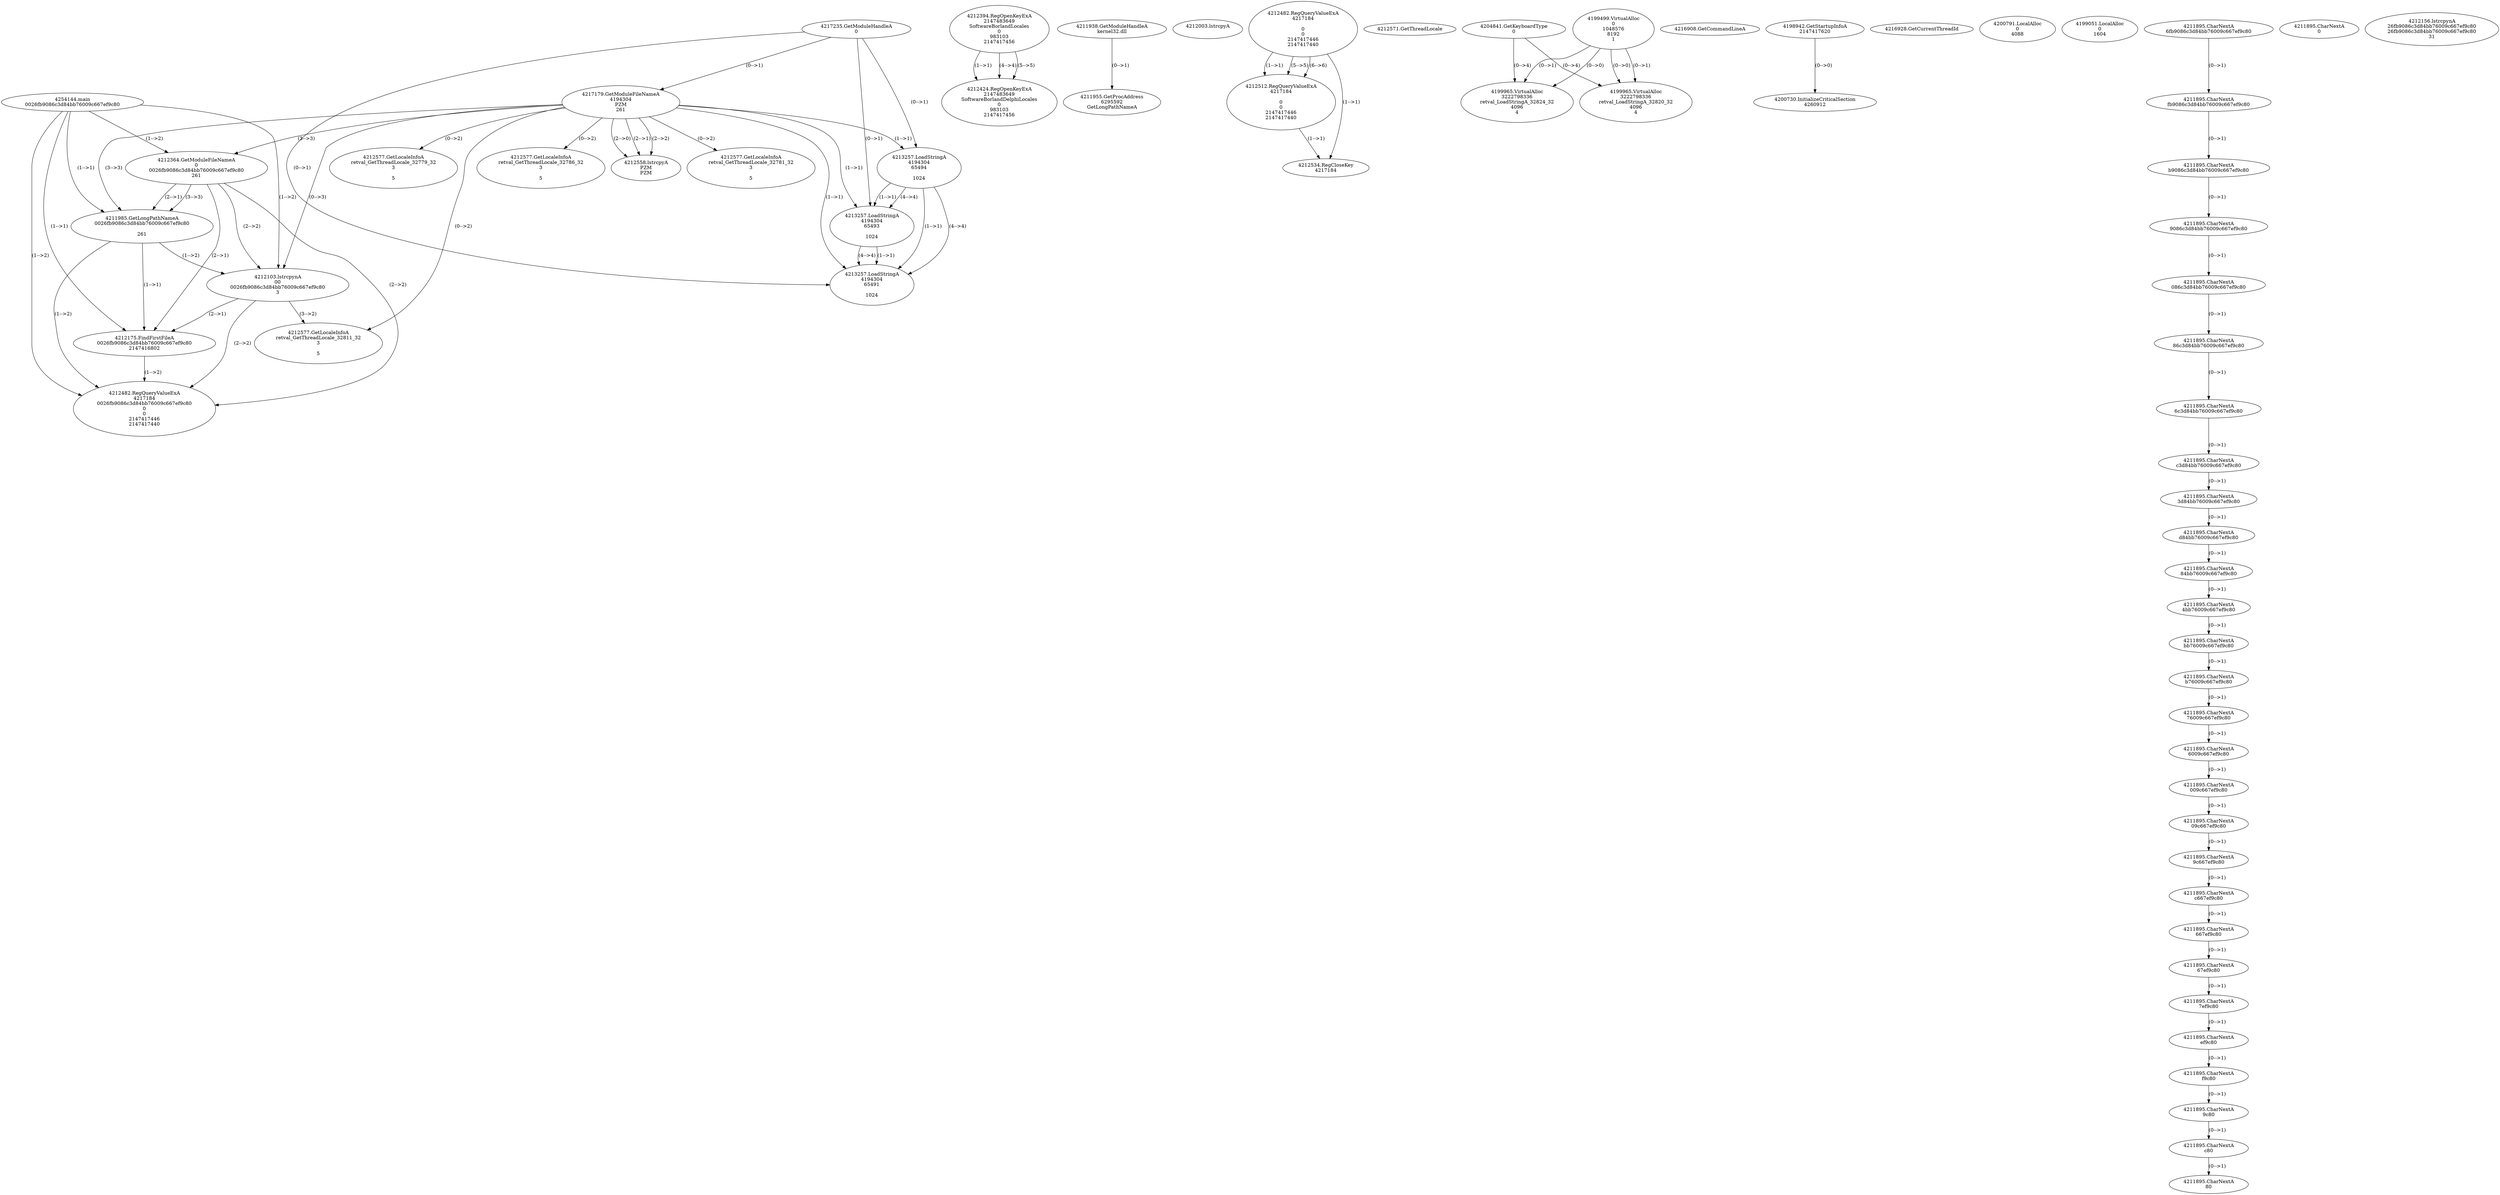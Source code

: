 // Global SCDG with merge call
digraph {
	0 [label="4254144.main
0026fb9086c3d84bb76009c667ef9c80"]
	1 [label="4217235.GetModuleHandleA
0"]
	2 [label="4217179.GetModuleFileNameA
4194304
PZM
261"]
	1 -> 2 [label="(0-->1)"]
	3 [label="4212364.GetModuleFileNameA
0
0026fb9086c3d84bb76009c667ef9c80
261"]
	0 -> 3 [label="(1-->2)"]
	2 -> 3 [label="(3-->3)"]
	4 [label="4212394.RegOpenKeyExA
2147483649
Software\Borland\Locales
0
983103
2147417456"]
	5 [label="4212424.RegOpenKeyExA
2147483649
Software\Borland\Delphi\Locales
0
983103
2147417456"]
	4 -> 5 [label="(1-->1)"]
	4 -> 5 [label="(4-->4)"]
	4 -> 5 [label="(5-->5)"]
	6 [label="4211938.GetModuleHandleA
kernel32.dll"]
	7 [label="4211955.GetProcAddress
6295592
GetLongPathNameA"]
	6 -> 7 [label="(0-->1)"]
	8 [label="4211985.GetLongPathNameA
0026fb9086c3d84bb76009c667ef9c80

261"]
	0 -> 8 [label="(1-->1)"]
	3 -> 8 [label="(2-->1)"]
	2 -> 8 [label="(3-->3)"]
	3 -> 8 [label="(3-->3)"]
	9 [label="4212003.lstrcpyA

"]
	10 [label="4212482.RegQueryValueExA
4217184

0
0
2147417446
2147417440"]
	11 [label="4212512.RegQueryValueExA
4217184

0
0
2147417446
2147417440"]
	10 -> 11 [label="(1-->1)"]
	10 -> 11 [label="(5-->5)"]
	10 -> 11 [label="(6-->6)"]
	12 [label="4212534.RegCloseKey
4217184"]
	10 -> 12 [label="(1-->1)"]
	11 -> 12 [label="(1-->1)"]
	13 [label="4212558.lstrcpyA
PZM
PZM"]
	2 -> 13 [label="(2-->1)"]
	2 -> 13 [label="(2-->2)"]
	2 -> 13 [label="(2-->0)"]
	14 [label="4212571.GetThreadLocale
"]
	15 [label="4212577.GetLocaleInfoA
retval_GetThreadLocale_32781_32
3

5"]
	2 -> 15 [label="(0-->2)"]
	16 [label="4204841.GetKeyboardType
0"]
	17 [label="4216908.GetCommandLineA
"]
	18 [label="4198942.GetStartupInfoA
2147417620"]
	19 [label="4216928.GetCurrentThreadId
"]
	20 [label="4213257.LoadStringA
4194304
65494

1024"]
	1 -> 20 [label="(0-->1)"]
	2 -> 20 [label="(1-->1)"]
	21 [label="4213257.LoadStringA
4194304
65493

1024"]
	1 -> 21 [label="(0-->1)"]
	2 -> 21 [label="(1-->1)"]
	20 -> 21 [label="(1-->1)"]
	20 -> 21 [label="(4-->4)"]
	22 [label="4213257.LoadStringA
4194304
65491

1024"]
	1 -> 22 [label="(0-->1)"]
	2 -> 22 [label="(1-->1)"]
	20 -> 22 [label="(1-->1)"]
	21 -> 22 [label="(1-->1)"]
	20 -> 22 [label="(4-->4)"]
	21 -> 22 [label="(4-->4)"]
	23 [label="4200730.InitializeCriticalSection
4260912"]
	18 -> 23 [label="(0-->0)"]
	24 [label="4200791.LocalAlloc
0
4088"]
	25 [label="4199499.VirtualAlloc
0
1048576
8192
1"]
	26 [label="4199051.LocalAlloc
0
1604"]
	27 [label="4199965.VirtualAlloc
3222798336
retval_LoadStringA_32820_32
4096
4"]
	25 -> 27 [label="(0-->1)"]
	16 -> 27 [label="(0-->4)"]
	25 -> 27 [label="(0-->0)"]
	28 [label="4212577.GetLocaleInfoA
retval_GetThreadLocale_32779_32
3

5"]
	2 -> 28 [label="(0-->2)"]
	29 [label="4212577.GetLocaleInfoA
retval_GetThreadLocale_32786_32
3

5"]
	2 -> 29 [label="(0-->2)"]
	30 [label="4212103.lstrcpynA
00
0026fb9086c3d84bb76009c667ef9c80
3"]
	0 -> 30 [label="(1-->2)"]
	3 -> 30 [label="(2-->2)"]
	8 -> 30 [label="(1-->2)"]
	2 -> 30 [label="(0-->3)"]
	31 [label="4211895.CharNextA
6fb9086c3d84bb76009c667ef9c80"]
	32 [label="4211895.CharNextA
fb9086c3d84bb76009c667ef9c80"]
	31 -> 32 [label="(0-->1)"]
	33 [label="4211895.CharNextA
b9086c3d84bb76009c667ef9c80"]
	32 -> 33 [label="(0-->1)"]
	34 [label="4211895.CharNextA
9086c3d84bb76009c667ef9c80"]
	33 -> 34 [label="(0-->1)"]
	35 [label="4211895.CharNextA
086c3d84bb76009c667ef9c80"]
	34 -> 35 [label="(0-->1)"]
	36 [label="4211895.CharNextA
86c3d84bb76009c667ef9c80"]
	35 -> 36 [label="(0-->1)"]
	37 [label="4211895.CharNextA
6c3d84bb76009c667ef9c80"]
	36 -> 37 [label="(0-->1)"]
	38 [label="4211895.CharNextA
c3d84bb76009c667ef9c80"]
	37 -> 38 [label="(0-->1)"]
	39 [label="4211895.CharNextA
3d84bb76009c667ef9c80"]
	38 -> 39 [label="(0-->1)"]
	40 [label="4211895.CharNextA
d84bb76009c667ef9c80"]
	39 -> 40 [label="(0-->1)"]
	41 [label="4211895.CharNextA
84bb76009c667ef9c80"]
	40 -> 41 [label="(0-->1)"]
	42 [label="4211895.CharNextA
4bb76009c667ef9c80"]
	41 -> 42 [label="(0-->1)"]
	43 [label="4211895.CharNextA
bb76009c667ef9c80"]
	42 -> 43 [label="(0-->1)"]
	44 [label="4211895.CharNextA
b76009c667ef9c80"]
	43 -> 44 [label="(0-->1)"]
	45 [label="4211895.CharNextA
76009c667ef9c80"]
	44 -> 45 [label="(0-->1)"]
	46 [label="4211895.CharNextA
6009c667ef9c80"]
	45 -> 46 [label="(0-->1)"]
	47 [label="4211895.CharNextA
009c667ef9c80"]
	46 -> 47 [label="(0-->1)"]
	48 [label="4211895.CharNextA
09c667ef9c80"]
	47 -> 48 [label="(0-->1)"]
	49 [label="4211895.CharNextA
9c667ef9c80"]
	48 -> 49 [label="(0-->1)"]
	50 [label="4211895.CharNextA
c667ef9c80"]
	49 -> 50 [label="(0-->1)"]
	51 [label="4211895.CharNextA
667ef9c80"]
	50 -> 51 [label="(0-->1)"]
	52 [label="4211895.CharNextA
67ef9c80"]
	51 -> 52 [label="(0-->1)"]
	53 [label="4211895.CharNextA
7ef9c80"]
	52 -> 53 [label="(0-->1)"]
	54 [label="4211895.CharNextA
ef9c80"]
	53 -> 54 [label="(0-->1)"]
	55 [label="4211895.CharNextA
f9c80"]
	54 -> 55 [label="(0-->1)"]
	56 [label="4211895.CharNextA
9c80"]
	55 -> 56 [label="(0-->1)"]
	57 [label="4211895.CharNextA
c80"]
	56 -> 57 [label="(0-->1)"]
	58 [label="4211895.CharNextA
80"]
	57 -> 58 [label="(0-->1)"]
	59 [label="4211895.CharNextA
0"]
	60 [label="4212156.lstrcpynA
26fb9086c3d84bb76009c667ef9c80
26fb9086c3d84bb76009c667ef9c80
31"]
	61 [label="4212175.FindFirstFileA
0026fb9086c3d84bb76009c667ef9c80
2147416802"]
	0 -> 61 [label="(1-->1)"]
	3 -> 61 [label="(2-->1)"]
	8 -> 61 [label="(1-->1)"]
	30 -> 61 [label="(2-->1)"]
	62 [label="4212482.RegQueryValueExA
4217184
0026fb9086c3d84bb76009c667ef9c80
0
0
2147417446
2147417440"]
	0 -> 62 [label="(1-->2)"]
	3 -> 62 [label="(2-->2)"]
	8 -> 62 [label="(1-->2)"]
	30 -> 62 [label="(2-->2)"]
	61 -> 62 [label="(1-->2)"]
	63 [label="4212577.GetLocaleInfoA
retval_GetThreadLocale_32811_32
3

5"]
	2 -> 63 [label="(0-->2)"]
	30 -> 63 [label="(3-->2)"]
	64 [label="4199965.VirtualAlloc
3222798336
retval_LoadStringA_32824_32
4096
4"]
	25 -> 64 [label="(0-->1)"]
	16 -> 64 [label="(0-->4)"]
	25 -> 64 [label="(0-->0)"]
}
